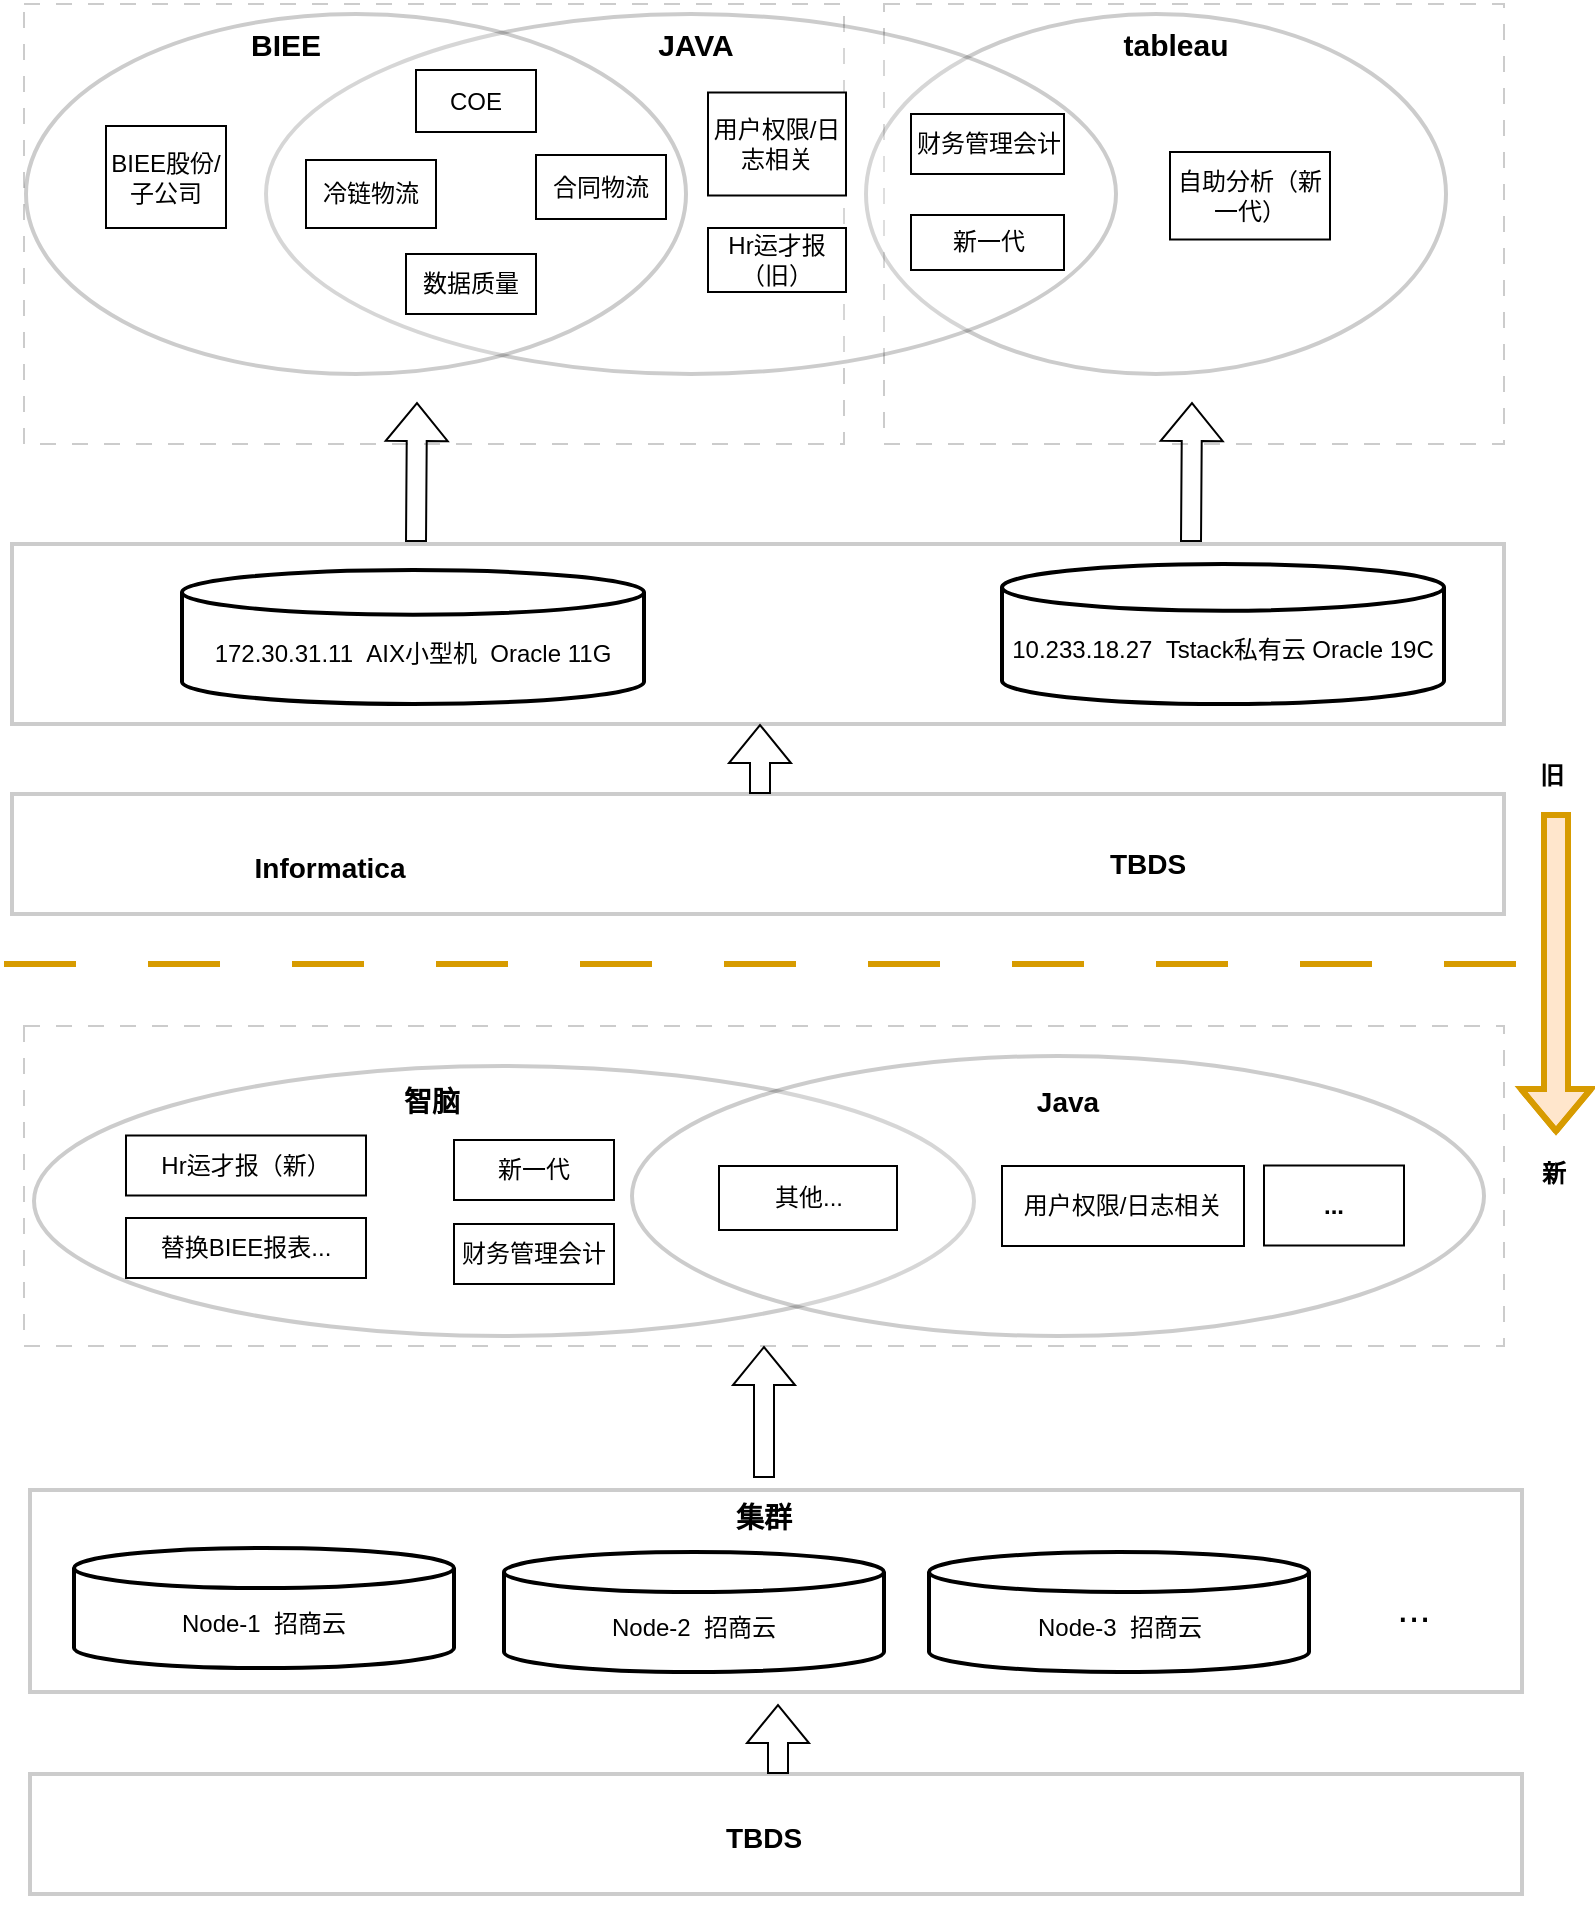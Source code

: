 <mxfile version="20.8.17" type="github">
  <diagram id="rR2q98W-JZrjsYltDYpd" name="第 1 页">
    <mxGraphModel dx="3047" dy="1171" grid="1" gridSize="10" guides="1" tooltips="1" connect="1" arrows="1" fold="1" page="1" pageScale="1" pageWidth="827" pageHeight="1169" math="0" shadow="0">
      <root>
        <mxCell id="0" />
        <mxCell id="1" parent="0" />
        <mxCell id="fzowytdCQ6GuzeDUwVWQ-68" value="" style="rounded=0;whiteSpace=wrap;html=1;shadow=0;glass=0;sketch=0;strokeColor=#000000;strokeWidth=1;fontFamily=Helvetica;fontSize=15;opacity=20;dashed=1;dashPattern=8 8;" vertex="1" parent="1">
          <mxGeometry x="-790" y="571" width="740" height="160" as="geometry" />
        </mxCell>
        <mxCell id="fzowytdCQ6GuzeDUwVWQ-50" value="" style="rounded=0;whiteSpace=wrap;html=1;shadow=0;glass=0;sketch=0;strokeColor=default;strokeWidth=2;fontFamily=Helvetica;fontSize=12;opacity=20;shape=ellipse;perimeter=ellipsePerimeter;" vertex="1" parent="1">
          <mxGeometry x="-785" y="591" width="470" height="135" as="geometry" />
        </mxCell>
        <mxCell id="fzowytdCQ6GuzeDUwVWQ-51" value="&lt;h4&gt;&lt;span style=&quot;font-size: 14px;&quot;&gt;智脑&lt;/span&gt;&lt;/h4&gt;" style="text;html=1;strokeColor=none;fillColor=none;align=center;verticalAlign=middle;whiteSpace=wrap;rounded=0;fontSize=25;fontFamily=Helvetica;" vertex="1" parent="1">
          <mxGeometry x="-659" y="589" width="146" height="30" as="geometry" />
        </mxCell>
        <mxCell id="fzowytdCQ6GuzeDUwVWQ-59" value="" style="rounded=0;whiteSpace=wrap;html=1;shadow=0;glass=0;sketch=0;strokeColor=default;strokeWidth=2;fontFamily=Helvetica;fontSize=12;opacity=20;shape=ellipse;perimeter=ellipsePerimeter;" vertex="1" parent="1">
          <mxGeometry x="-486" y="586" width="426" height="140" as="geometry" />
        </mxCell>
        <mxCell id="fzowytdCQ6GuzeDUwVWQ-42" value="" style="rounded=0;whiteSpace=wrap;html=1;shadow=0;glass=0;sketch=0;strokeColor=#000000;strokeWidth=2;fontFamily=Helvetica;fontSize=15;opacity=20;" vertex="1" parent="1">
          <mxGeometry x="-787" y="803" width="746" height="101" as="geometry" />
        </mxCell>
        <mxCell id="fzowytdCQ6GuzeDUwVWQ-39" value="" style="rounded=0;whiteSpace=wrap;html=1;shadow=0;glass=0;sketch=0;strokeColor=#000000;strokeWidth=1;fontFamily=Helvetica;fontSize=15;opacity=20;dashed=1;dashPattern=8 8;" vertex="1" parent="1">
          <mxGeometry x="-790" y="60" width="410" height="220" as="geometry" />
        </mxCell>
        <mxCell id="fzowytdCQ6GuzeDUwVWQ-37" value="" style="rounded=0;whiteSpace=wrap;html=1;shadow=0;glass=0;sketch=0;strokeColor=#000000;strokeWidth=1;fontFamily=Helvetica;fontSize=15;opacity=20;dashed=1;dashPattern=8 8;" vertex="1" parent="1">
          <mxGeometry x="-360" y="60" width="310" height="220" as="geometry" />
        </mxCell>
        <mxCell id="fzowytdCQ6GuzeDUwVWQ-32" value="" style="rounded=0;whiteSpace=wrap;html=1;shadow=0;glass=0;sketch=0;strokeColor=#000000;strokeWidth=2;fontFamily=Helvetica;fontSize=15;opacity=20;" vertex="1" parent="1">
          <mxGeometry x="-796" y="330" width="746" height="90" as="geometry" />
        </mxCell>
        <mxCell id="fzowytdCQ6GuzeDUwVWQ-23" value="" style="ellipse;whiteSpace=wrap;html=1;rounded=0;shadow=0;glass=0;sketch=0;strokeColor=#000000;strokeWidth=2;fontFamily=Helvetica;fontSize=10;opacity=20;movable=1;resizable=1;rotatable=1;deletable=1;editable=1;locked=0;connectable=1;" vertex="1" parent="1">
          <mxGeometry x="-369" y="65" width="290" height="180" as="geometry" />
        </mxCell>
        <mxCell id="fzowytdCQ6GuzeDUwVWQ-20" value="" style="ellipse;whiteSpace=wrap;html=1;rounded=0;shadow=0;glass=0;sketch=0;strokeColor=#000000;strokeWidth=2;fontFamily=Helvetica;fontSize=10;opacity=20;" vertex="1" parent="1">
          <mxGeometry x="-669" y="65" width="425" height="180" as="geometry" />
        </mxCell>
        <mxCell id="fzowytdCQ6GuzeDUwVWQ-18" value="" style="ellipse;whiteSpace=wrap;html=1;rounded=0;shadow=0;glass=0;sketch=0;strokeColor=#000000;strokeWidth=2;fontFamily=Helvetica;fontSize=10;opacity=20;" vertex="1" parent="1">
          <mxGeometry x="-789" y="65" width="330" height="180" as="geometry" />
        </mxCell>
        <mxCell id="fzowytdCQ6GuzeDUwVWQ-1" value="&lt;br&gt;172.30.31.11&amp;nbsp;&amp;nbsp;AIX小型机&amp;nbsp; Oracle 11G" style="strokeWidth=2;html=1;shape=mxgraph.flowchart.database;whiteSpace=wrap;" vertex="1" parent="1">
          <mxGeometry x="-711" y="343" width="231" height="67" as="geometry" />
        </mxCell>
        <mxCell id="fzowytdCQ6GuzeDUwVWQ-2" value="&lt;br&gt;10.233.18.27&amp;nbsp;&amp;nbsp;Tstack私有云 Oracle 19C" style="strokeWidth=2;html=1;shape=mxgraph.flowchart.database;whiteSpace=wrap;" vertex="1" parent="1">
          <mxGeometry x="-301" y="340" width="221" height="70" as="geometry" />
        </mxCell>
        <mxCell id="fzowytdCQ6GuzeDUwVWQ-4" value="BIEE股份/子公司" style="ellipse;whiteSpace=wrap;html=1;shadow=0;shape=label;perimeter=rectanglePerimeter;rounded=0;" vertex="1" parent="1">
          <mxGeometry x="-749" y="121" width="60" height="51" as="geometry" />
        </mxCell>
        <mxCell id="fzowytdCQ6GuzeDUwVWQ-5" value="COE" style="ellipse;whiteSpace=wrap;html=1;shape=label;perimeter=rectanglePerimeter;rounded=0;" vertex="1" parent="1">
          <mxGeometry x="-594" y="93" width="60" height="31" as="geometry" />
        </mxCell>
        <mxCell id="fzowytdCQ6GuzeDUwVWQ-6" value="数据质量" style="ellipse;whiteSpace=wrap;html=1;shape=label;perimeter=rectanglePerimeter;rounded=0;" vertex="1" parent="1">
          <mxGeometry x="-599" y="185" width="65" height="30" as="geometry" />
        </mxCell>
        <mxCell id="fzowytdCQ6GuzeDUwVWQ-7" value="冷链物流" style="ellipse;whiteSpace=wrap;html=1;shape=label;perimeter=rectanglePerimeter;rounded=0;" vertex="1" parent="1">
          <mxGeometry x="-649" y="138" width="65" height="34" as="geometry" />
        </mxCell>
        <mxCell id="fzowytdCQ6GuzeDUwVWQ-8" value="用户权限/日志相关" style="ellipse;whiteSpace=wrap;html=1;shape=label;perimeter=rectanglePerimeter;rounded=0;" vertex="1" parent="1">
          <mxGeometry x="-448" y="104.25" width="69" height="51.5" as="geometry" />
        </mxCell>
        <mxCell id="fzowytdCQ6GuzeDUwVWQ-12" value="合同物流" style="ellipse;whiteSpace=wrap;html=1;shape=label;perimeter=rectanglePerimeter;rounded=0;" vertex="1" parent="1">
          <mxGeometry x="-534" y="135.5" width="65" height="32" as="geometry" />
        </mxCell>
        <mxCell id="fzowytdCQ6GuzeDUwVWQ-21" value="&lt;h2&gt;&lt;font style=&quot;font-size: 15px;&quot;&gt;BIEE&lt;/font&gt;&lt;/h2&gt;" style="text;html=1;strokeColor=none;fillColor=none;align=center;verticalAlign=middle;whiteSpace=wrap;rounded=0;fontSize=10;fontFamily=Helvetica;" vertex="1" parent="1">
          <mxGeometry x="-689" y="65" width="60" height="30" as="geometry" />
        </mxCell>
        <mxCell id="fzowytdCQ6GuzeDUwVWQ-22" value="&lt;h2&gt;&lt;font style=&quot;font-size: 15px;&quot;&gt;JAVA&lt;/font&gt;&lt;/h2&gt;" style="text;html=1;strokeColor=none;fillColor=none;align=center;verticalAlign=middle;whiteSpace=wrap;rounded=0;fontSize=10;fontFamily=Helvetica;" vertex="1" parent="1">
          <mxGeometry x="-484" y="65" width="60" height="30" as="geometry" />
        </mxCell>
        <mxCell id="fzowytdCQ6GuzeDUwVWQ-24" value="财务管理会计" style="ellipse;whiteSpace=wrap;html=1;shape=label;perimeter=rectanglePerimeter;rounded=0;" vertex="1" parent="1">
          <mxGeometry x="-346.5" y="115" width="76.5" height="30" as="geometry" />
        </mxCell>
        <mxCell id="fzowytdCQ6GuzeDUwVWQ-25" value="新一代" style="ellipse;whiteSpace=wrap;html=1;shape=label;perimeter=rectanglePerimeter;rounded=0;" vertex="1" parent="1">
          <mxGeometry x="-346.5" y="165.5" width="76.5" height="27.5" as="geometry" />
        </mxCell>
        <mxCell id="fzowytdCQ6GuzeDUwVWQ-26" value="&lt;h2&gt;&lt;font style=&quot;font-size: 15px;&quot;&gt;tableau&lt;/font&gt;&lt;/h2&gt;" style="text;html=1;strokeColor=none;fillColor=none;align=center;verticalAlign=middle;whiteSpace=wrap;rounded=0;fontSize=10;fontFamily=Helvetica;" vertex="1" parent="1">
          <mxGeometry x="-244" y="65" width="60" height="30" as="geometry" />
        </mxCell>
        <mxCell id="fzowytdCQ6GuzeDUwVWQ-34" value="" style="shape=flexArrow;endArrow=classic;html=1;rounded=0;fontFamily=Helvetica;fontSize=15;" edge="1" parent="1">
          <mxGeometry width="50" height="50" relative="1" as="geometry">
            <mxPoint x="-206.5" y="329" as="sourcePoint" />
            <mxPoint x="-206" y="259" as="targetPoint" />
          </mxGeometry>
        </mxCell>
        <mxCell id="fzowytdCQ6GuzeDUwVWQ-38" value="" style="shape=flexArrow;endArrow=classic;html=1;rounded=0;fontFamily=Helvetica;fontSize=15;" edge="1" parent="1">
          <mxGeometry width="50" height="50" relative="1" as="geometry">
            <mxPoint x="-594" y="329" as="sourcePoint" />
            <mxPoint x="-593.5" y="259" as="targetPoint" />
          </mxGeometry>
        </mxCell>
        <mxCell id="fzowytdCQ6GuzeDUwVWQ-40" value="自助分析（新一代）" style="ellipse;whiteSpace=wrap;html=1;shape=label;perimeter=rectanglePerimeter;rounded=0;" vertex="1" parent="1">
          <mxGeometry x="-217" y="134" width="80" height="43.75" as="geometry" />
        </mxCell>
        <mxCell id="fzowytdCQ6GuzeDUwVWQ-41" value="&lt;br&gt;Node-1&amp;nbsp; 招商云" style="strokeWidth=2;html=1;shape=mxgraph.flowchart.database;whiteSpace=wrap;" vertex="1" parent="1">
          <mxGeometry x="-765" y="832" width="190" height="60" as="geometry" />
        </mxCell>
        <mxCell id="fzowytdCQ6GuzeDUwVWQ-43" value="&lt;br&gt;Node-2&amp;nbsp; 招商云" style="strokeWidth=2;html=1;shape=mxgraph.flowchart.database;whiteSpace=wrap;" vertex="1" parent="1">
          <mxGeometry x="-550" y="834" width="190" height="60" as="geometry" />
        </mxCell>
        <mxCell id="fzowytdCQ6GuzeDUwVWQ-44" value="&lt;br&gt;Node-3&amp;nbsp; 招商云" style="strokeWidth=2;html=1;shape=mxgraph.flowchart.database;whiteSpace=wrap;" vertex="1" parent="1">
          <mxGeometry x="-337.5" y="834" width="190" height="60" as="geometry" />
        </mxCell>
        <mxCell id="fzowytdCQ6GuzeDUwVWQ-45" value="&lt;font style=&quot;font-size: 20px;&quot;&gt;...&lt;/font&gt;" style="text;html=1;strokeColor=none;fillColor=none;align=center;verticalAlign=middle;whiteSpace=wrap;rounded=0;fontSize=15;fontFamily=Helvetica;strokeWidth=1;" vertex="1" parent="1">
          <mxGeometry x="-125" y="846" width="60" height="30" as="geometry" />
        </mxCell>
        <mxCell id="fzowytdCQ6GuzeDUwVWQ-46" value="&lt;h4&gt;&lt;font style=&quot;font-size: 14px;&quot;&gt;集群&lt;/font&gt;&lt;/h4&gt;" style="text;html=1;strokeColor=none;fillColor=none;align=center;verticalAlign=middle;whiteSpace=wrap;rounded=0;fontSize=25;fontFamily=Helvetica;" vertex="1" parent="1">
          <mxGeometry x="-493" y="797" width="146" height="30" as="geometry" />
        </mxCell>
        <mxCell id="fzowytdCQ6GuzeDUwVWQ-48" value="Hr运才报（旧）" style="ellipse;whiteSpace=wrap;html=1;shape=label;perimeter=rectanglePerimeter;rounded=0;" vertex="1" parent="1">
          <mxGeometry x="-448" y="172" width="69" height="32" as="geometry" />
        </mxCell>
        <mxCell id="fzowytdCQ6GuzeDUwVWQ-52" value="新一代" style="ellipse;whiteSpace=wrap;html=1;shape=label;perimeter=rectanglePerimeter;rounded=0;" vertex="1" parent="1">
          <mxGeometry x="-575" y="628" width="80" height="30" as="geometry" />
        </mxCell>
        <mxCell id="fzowytdCQ6GuzeDUwVWQ-53" value="财务管理会计" style="ellipse;whiteSpace=wrap;html=1;shape=label;perimeter=rectanglePerimeter;rounded=0;" vertex="1" parent="1">
          <mxGeometry x="-575" y="670" width="80" height="30" as="geometry" />
        </mxCell>
        <mxCell id="fzowytdCQ6GuzeDUwVWQ-56" value="Hr运才报（新）" style="ellipse;whiteSpace=wrap;html=1;shape=label;perimeter=rectanglePerimeter;rounded=0;" vertex="1" parent="1">
          <mxGeometry x="-739" y="625.75" width="120" height="30" as="geometry" />
        </mxCell>
        <mxCell id="fzowytdCQ6GuzeDUwVWQ-57" value="" style="shape=flexArrow;endArrow=classic;html=1;rounded=0;fontFamily=Helvetica;fontSize=15;entryX=0.5;entryY=1;entryDx=0;entryDy=0;" edge="1" parent="1" source="fzowytdCQ6GuzeDUwVWQ-46" target="fzowytdCQ6GuzeDUwVWQ-68">
          <mxGeometry width="50" height="50" relative="1" as="geometry">
            <mxPoint x="-404.42" y="758.0" as="sourcePoint" />
            <mxPoint x="-404" y="730" as="targetPoint" />
          </mxGeometry>
        </mxCell>
        <mxCell id="fzowytdCQ6GuzeDUwVWQ-60" value="&lt;h4&gt;&lt;span style=&quot;font-size: 14px;&quot;&gt;Java&lt;/span&gt;&lt;/h4&gt;" style="text;html=1;strokeColor=none;fillColor=none;align=center;verticalAlign=middle;whiteSpace=wrap;rounded=0;fontSize=25;fontFamily=Helvetica;" vertex="1" parent="1">
          <mxGeometry x="-341" y="589" width="146" height="30" as="geometry" />
        </mxCell>
        <mxCell id="fzowytdCQ6GuzeDUwVWQ-61" value="用户权限/日志相关" style="ellipse;whiteSpace=wrap;html=1;shape=label;perimeter=rectanglePerimeter;rounded=0;" vertex="1" parent="1">
          <mxGeometry x="-301" y="641" width="121" height="40" as="geometry" />
        </mxCell>
        <mxCell id="fzowytdCQ6GuzeDUwVWQ-62" value="&lt;h4&gt;&lt;font style=&quot;font-size: 12px;&quot;&gt;...&lt;/font&gt;&lt;/h4&gt;" style="ellipse;whiteSpace=wrap;html=1;shape=label;perimeter=rectanglePerimeter;rounded=0;" vertex="1" parent="1">
          <mxGeometry x="-170" y="640.75" width="70" height="40" as="geometry" />
        </mxCell>
        <mxCell id="fzowytdCQ6GuzeDUwVWQ-64" value="替换BIEE报表..." style="ellipse;whiteSpace=wrap;html=1;shape=label;perimeter=rectanglePerimeter;rounded=0;" vertex="1" parent="1">
          <mxGeometry x="-739" y="667" width="120" height="30" as="geometry" />
        </mxCell>
        <mxCell id="fzowytdCQ6GuzeDUwVWQ-66" value="其他..." style="ellipse;whiteSpace=wrap;html=1;shape=label;perimeter=rectanglePerimeter;rounded=0;" vertex="1" parent="1">
          <mxGeometry x="-442.5" y="641" width="89" height="32" as="geometry" />
        </mxCell>
        <mxCell id="fzowytdCQ6GuzeDUwVWQ-72" value="" style="rounded=0;whiteSpace=wrap;html=1;shadow=0;glass=0;sketch=0;strokeColor=#000000;strokeWidth=2;fontFamily=Helvetica;fontSize=15;opacity=20;" vertex="1" parent="1">
          <mxGeometry x="-787" y="945" width="746" height="60" as="geometry" />
        </mxCell>
        <mxCell id="fzowytdCQ6GuzeDUwVWQ-73" value="&lt;h4&gt;&lt;font style=&quot;font-size: 14px;&quot;&gt;TBDS&lt;/font&gt;&lt;/h4&gt;" style="text;html=1;strokeColor=none;fillColor=none;align=center;verticalAlign=middle;whiteSpace=wrap;rounded=0;fontSize=25;fontFamily=Helvetica;" vertex="1" parent="1">
          <mxGeometry x="-493" y="957" width="146" height="30" as="geometry" />
        </mxCell>
        <mxCell id="fzowytdCQ6GuzeDUwVWQ-74" value="" style="shape=flexArrow;endArrow=classic;html=1;rounded=0;fontFamily=Helvetica;fontSize=15;" edge="1" parent="1">
          <mxGeometry width="50" height="50" relative="1" as="geometry">
            <mxPoint x="-413" y="945" as="sourcePoint" />
            <mxPoint x="-413" y="910" as="targetPoint" />
          </mxGeometry>
        </mxCell>
        <mxCell id="fzowytdCQ6GuzeDUwVWQ-75" value="" style="rounded=0;whiteSpace=wrap;html=1;shadow=0;glass=0;sketch=0;strokeColor=#000000;strokeWidth=2;fontFamily=Helvetica;fontSize=15;opacity=20;" vertex="1" parent="1">
          <mxGeometry x="-796" y="455" width="746" height="60" as="geometry" />
        </mxCell>
        <mxCell id="fzowytdCQ6GuzeDUwVWQ-76" value="&lt;h4&gt;&lt;font style=&quot;font-size: 14px;&quot;&gt;TBDS&lt;/font&gt;&lt;/h4&gt;" style="text;html=1;strokeColor=none;fillColor=none;align=center;verticalAlign=middle;whiteSpace=wrap;rounded=0;fontSize=25;fontFamily=Helvetica;" vertex="1" parent="1">
          <mxGeometry x="-301" y="470" width="146" height="30" as="geometry" />
        </mxCell>
        <mxCell id="fzowytdCQ6GuzeDUwVWQ-77" value="" style="shape=flexArrow;endArrow=classic;html=1;rounded=0;fontFamily=Helvetica;fontSize=15;" edge="1" parent="1">
          <mxGeometry width="50" height="50" relative="1" as="geometry">
            <mxPoint x="-422" y="455.0" as="sourcePoint" />
            <mxPoint x="-422" y="420.0" as="targetPoint" />
          </mxGeometry>
        </mxCell>
        <mxCell id="fzowytdCQ6GuzeDUwVWQ-78" value="&lt;h4&gt;&lt;font style=&quot;font-size: 14px;&quot;&gt;Informatica&lt;/font&gt;&lt;/h4&gt;" style="text;html=1;strokeColor=none;fillColor=none;align=center;verticalAlign=middle;whiteSpace=wrap;rounded=0;fontSize=25;fontFamily=Helvetica;" vertex="1" parent="1">
          <mxGeometry x="-710" y="472" width="146" height="30" as="geometry" />
        </mxCell>
        <mxCell id="fzowytdCQ6GuzeDUwVWQ-84" value="" style="endArrow=none;html=1;rounded=0;fontFamily=Helvetica;fontSize=12;dashed=1;dashPattern=12 12;fillColor=#ffe6cc;strokeColor=#d79b00;strokeWidth=3;" edge="1" parent="1">
          <mxGeometry width="50" height="50" relative="1" as="geometry">
            <mxPoint x="-800" y="540" as="sourcePoint" />
            <mxPoint x="-30" y="540" as="targetPoint" />
          </mxGeometry>
        </mxCell>
        <mxCell id="fzowytdCQ6GuzeDUwVWQ-85" value="" style="shape=flexArrow;endArrow=classic;html=1;rounded=0;strokeWidth=3;fontFamily=Helvetica;fontSize=12;fillColor=#ffe6cc;strokeColor=#d79b00;shadow=0;labelBorderColor=none;entryX=0.5;entryY=0;entryDx=0;entryDy=0;" edge="1" parent="1">
          <mxGeometry width="50" height="50" relative="1" as="geometry">
            <mxPoint x="-24" y="464" as="sourcePoint" />
            <mxPoint x="-24" y="625" as="targetPoint" />
            <Array as="points">
              <mxPoint x="-24" y="505" />
            </Array>
          </mxGeometry>
        </mxCell>
        <mxCell id="fzowytdCQ6GuzeDUwVWQ-86" value="&lt;h4&gt;旧&lt;/h4&gt;" style="text;html=1;strokeColor=none;fillColor=none;align=center;verticalAlign=middle;whiteSpace=wrap;rounded=0;fontSize=12;fontFamily=Helvetica;" vertex="1" parent="1">
          <mxGeometry x="-39" y="430" width="26" height="32" as="geometry" />
        </mxCell>
        <mxCell id="fzowytdCQ6GuzeDUwVWQ-87" value="&lt;h4&gt;新&lt;/h4&gt;" style="text;html=1;strokeColor=none;fillColor=none;align=center;verticalAlign=middle;whiteSpace=wrap;rounded=0;fontSize=12;fontFamily=Helvetica;" vertex="1" parent="1">
          <mxGeometry x="-40" y="629" width="30" height="32" as="geometry" />
        </mxCell>
      </root>
    </mxGraphModel>
  </diagram>
</mxfile>
